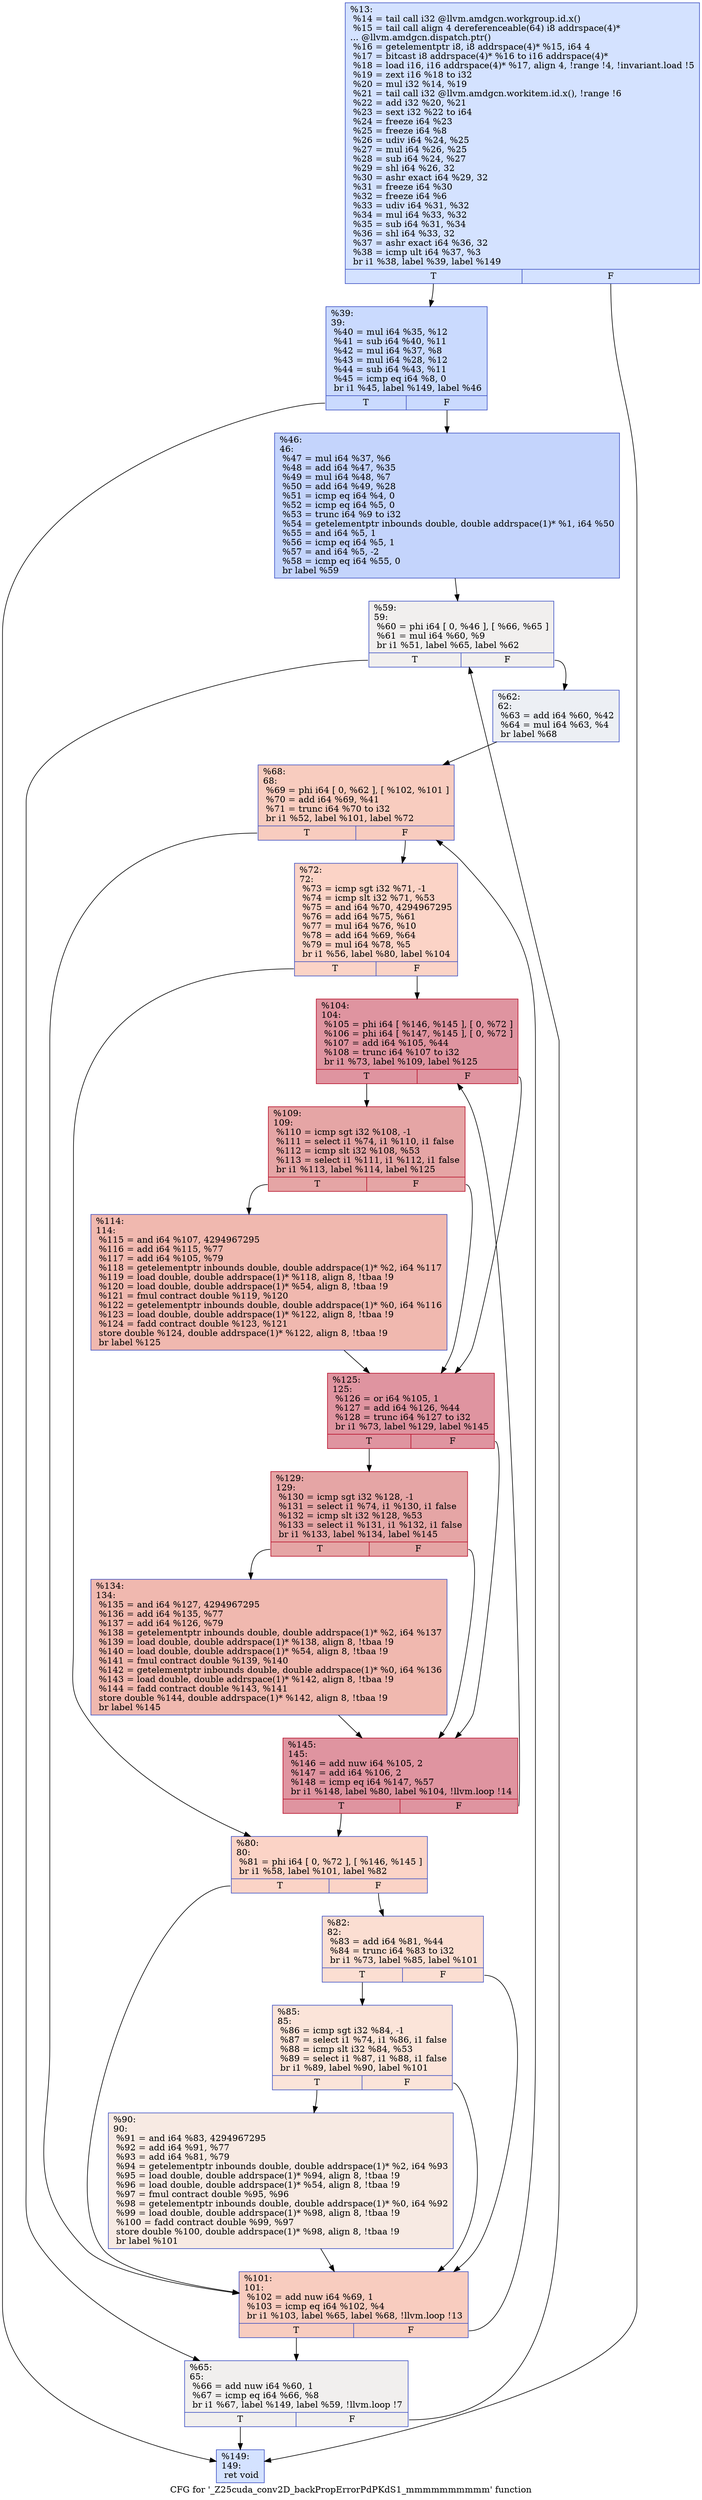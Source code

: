 digraph "CFG for '_Z25cuda_conv2D_backPropErrorPdPKdS1_mmmmmmmmmm' function" {
	label="CFG for '_Z25cuda_conv2D_backPropErrorPdPKdS1_mmmmmmmmmm' function";

	Node0x4cfca10 [shape=record,color="#3d50c3ff", style=filled, fillcolor="#9ebeff70",label="{%13:\l  %14 = tail call i32 @llvm.amdgcn.workgroup.id.x()\l  %15 = tail call align 4 dereferenceable(64) i8 addrspace(4)*\l... @llvm.amdgcn.dispatch.ptr()\l  %16 = getelementptr i8, i8 addrspace(4)* %15, i64 4\l  %17 = bitcast i8 addrspace(4)* %16 to i16 addrspace(4)*\l  %18 = load i16, i16 addrspace(4)* %17, align 4, !range !4, !invariant.load !5\l  %19 = zext i16 %18 to i32\l  %20 = mul i32 %14, %19\l  %21 = tail call i32 @llvm.amdgcn.workitem.id.x(), !range !6\l  %22 = add i32 %20, %21\l  %23 = sext i32 %22 to i64\l  %24 = freeze i64 %23\l  %25 = freeze i64 %8\l  %26 = udiv i64 %24, %25\l  %27 = mul i64 %26, %25\l  %28 = sub i64 %24, %27\l  %29 = shl i64 %26, 32\l  %30 = ashr exact i64 %29, 32\l  %31 = freeze i64 %30\l  %32 = freeze i64 %6\l  %33 = udiv i64 %31, %32\l  %34 = mul i64 %33, %32\l  %35 = sub i64 %31, %34\l  %36 = shl i64 %33, 32\l  %37 = ashr exact i64 %36, 32\l  %38 = icmp ult i64 %37, %3\l  br i1 %38, label %39, label %149\l|{<s0>T|<s1>F}}"];
	Node0x4cfca10:s0 -> Node0x4cfe450;
	Node0x4cfca10:s1 -> Node0x4d00170;
	Node0x4cfe450 [shape=record,color="#3d50c3ff", style=filled, fillcolor="#88abfd70",label="{%39:\l39:                                               \l  %40 = mul i64 %35, %12\l  %41 = sub i64 %40, %11\l  %42 = mul i64 %37, %8\l  %43 = mul i64 %28, %12\l  %44 = sub i64 %43, %11\l  %45 = icmp eq i64 %8, 0\l  br i1 %45, label %149, label %46\l|{<s0>T|<s1>F}}"];
	Node0x4cfe450:s0 -> Node0x4d00170;
	Node0x4cfe450:s1 -> Node0x4d00610;
	Node0x4d00610 [shape=record,color="#3d50c3ff", style=filled, fillcolor="#7a9df870",label="{%46:\l46:                                               \l  %47 = mul i64 %37, %6\l  %48 = add i64 %47, %35\l  %49 = mul i64 %48, %7\l  %50 = add i64 %49, %28\l  %51 = icmp eq i64 %4, 0\l  %52 = icmp eq i64 %5, 0\l  %53 = trunc i64 %9 to i32\l  %54 = getelementptr inbounds double, double addrspace(1)* %1, i64 %50\l  %55 = and i64 %5, 1\l  %56 = icmp eq i64 %5, 1\l  %57 = and i64 %5, -2\l  %58 = icmp eq i64 %55, 0\l  br label %59\l}"];
	Node0x4d00610 -> Node0x4d00e20;
	Node0x4d00e20 [shape=record,color="#3d50c3ff", style=filled, fillcolor="#e0dbd870",label="{%59:\l59:                                               \l  %60 = phi i64 [ 0, %46 ], [ %66, %65 ]\l  %61 = mul i64 %60, %9\l  br i1 %51, label %65, label %62\l|{<s0>T|<s1>F}}"];
	Node0x4d00e20:s0 -> Node0x4d00f10;
	Node0x4d00e20:s1 -> Node0x4d010e0;
	Node0x4d010e0 [shape=record,color="#3d50c3ff", style=filled, fillcolor="#d4dbe670",label="{%62:\l62:                                               \l  %63 = add i64 %60, %42\l  %64 = mul i64 %63, %4\l  br label %68\l}"];
	Node0x4d010e0 -> Node0x4cffc50;
	Node0x4d00f10 [shape=record,color="#3d50c3ff", style=filled, fillcolor="#e0dbd870",label="{%65:\l65:                                               \l  %66 = add nuw i64 %60, 1\l  %67 = icmp eq i64 %66, %8\l  br i1 %67, label %149, label %59, !llvm.loop !7\l|{<s0>T|<s1>F}}"];
	Node0x4d00f10:s0 -> Node0x4d00170;
	Node0x4d00f10:s1 -> Node0x4d00e20;
	Node0x4cffc50 [shape=record,color="#3d50c3ff", style=filled, fillcolor="#f08b6e70",label="{%68:\l68:                                               \l  %69 = phi i64 [ 0, %62 ], [ %102, %101 ]\l  %70 = add i64 %69, %41\l  %71 = trunc i64 %70 to i32\l  br i1 %52, label %101, label %72\l|{<s0>T|<s1>F}}"];
	Node0x4cffc50:s0 -> Node0x4d018c0;
	Node0x4cffc50:s1 -> Node0x4d01b00;
	Node0x4d01b00 [shape=record,color="#3d50c3ff", style=filled, fillcolor="#f59c7d70",label="{%72:\l72:                                               \l  %73 = icmp sgt i32 %71, -1\l  %74 = icmp slt i32 %71, %53\l  %75 = and i64 %70, 4294967295\l  %76 = add i64 %75, %61\l  %77 = mul i64 %76, %10\l  %78 = add i64 %69, %64\l  %79 = mul i64 %78, %5\l  br i1 %56, label %80, label %104\l|{<s0>T|<s1>F}}"];
	Node0x4d01b00:s0 -> Node0x4d02060;
	Node0x4d01b00:s1 -> Node0x4d020b0;
	Node0x4d02060 [shape=record,color="#3d50c3ff", style=filled, fillcolor="#f59c7d70",label="{%80:\l80:                                               \l  %81 = phi i64 [ 0, %72 ], [ %146, %145 ]\l  br i1 %58, label %101, label %82\l|{<s0>T|<s1>F}}"];
	Node0x4d02060:s0 -> Node0x4d018c0;
	Node0x4d02060:s1 -> Node0x4d02360;
	Node0x4d02360 [shape=record,color="#3d50c3ff", style=filled, fillcolor="#f7b59970",label="{%82:\l82:                                               \l  %83 = add i64 %81, %44\l  %84 = trunc i64 %83 to i32\l  br i1 %73, label %85, label %101\l|{<s0>T|<s1>F}}"];
	Node0x4d02360:s0 -> Node0x4d025a0;
	Node0x4d02360:s1 -> Node0x4d018c0;
	Node0x4d025a0 [shape=record,color="#3d50c3ff", style=filled, fillcolor="#f5c1a970",label="{%85:\l85:                                               \l  %86 = icmp sgt i32 %84, -1\l  %87 = select i1 %74, i1 %86, i1 false\l  %88 = icmp slt i32 %84, %53\l  %89 = select i1 %87, i1 %88, i1 false\l  br i1 %89, label %90, label %101\l|{<s0>T|<s1>F}}"];
	Node0x4d025a0:s0 -> Node0x4d02950;
	Node0x4d025a0:s1 -> Node0x4d018c0;
	Node0x4d02950 [shape=record,color="#3d50c3ff", style=filled, fillcolor="#eed0c070",label="{%90:\l90:                                               \l  %91 = and i64 %83, 4294967295\l  %92 = add i64 %91, %77\l  %93 = add i64 %81, %79\l  %94 = getelementptr inbounds double, double addrspace(1)* %2, i64 %93\l  %95 = load double, double addrspace(1)* %94, align 8, !tbaa !9\l  %96 = load double, double addrspace(1)* %54, align 8, !tbaa !9\l  %97 = fmul contract double %95, %96\l  %98 = getelementptr inbounds double, double addrspace(1)* %0, i64 %92\l  %99 = load double, double addrspace(1)* %98, align 8, !tbaa !9\l  %100 = fadd contract double %99, %97\l  store double %100, double addrspace(1)* %98, align 8, !tbaa !9\l  br label %101\l}"];
	Node0x4d02950 -> Node0x4d018c0;
	Node0x4d018c0 [shape=record,color="#3d50c3ff", style=filled, fillcolor="#f08b6e70",label="{%101:\l101:                                              \l  %102 = add nuw i64 %69, 1\l  %103 = icmp eq i64 %102, %4\l  br i1 %103, label %65, label %68, !llvm.loop !13\l|{<s0>T|<s1>F}}"];
	Node0x4d018c0:s0 -> Node0x4d00f10;
	Node0x4d018c0:s1 -> Node0x4cffc50;
	Node0x4d020b0 [shape=record,color="#b70d28ff", style=filled, fillcolor="#b70d2870",label="{%104:\l104:                                              \l  %105 = phi i64 [ %146, %145 ], [ 0, %72 ]\l  %106 = phi i64 [ %147, %145 ], [ 0, %72 ]\l  %107 = add i64 %105, %44\l  %108 = trunc i64 %107 to i32\l  br i1 %73, label %109, label %125\l|{<s0>T|<s1>F}}"];
	Node0x4d020b0:s0 -> Node0x4d03ce0;
	Node0x4d020b0:s1 -> Node0x4d03d70;
	Node0x4d03ce0 [shape=record,color="#b70d28ff", style=filled, fillcolor="#c5333470",label="{%109:\l109:                                              \l  %110 = icmp sgt i32 %108, -1\l  %111 = select i1 %74, i1 %110, i1 false\l  %112 = icmp slt i32 %108, %53\l  %113 = select i1 %111, i1 %112, i1 false\l  br i1 %113, label %114, label %125\l|{<s0>T|<s1>F}}"];
	Node0x4d03ce0:s0 -> Node0x4d04130;
	Node0x4d03ce0:s1 -> Node0x4d03d70;
	Node0x4d04130 [shape=record,color="#3d50c3ff", style=filled, fillcolor="#dc5d4a70",label="{%114:\l114:                                              \l  %115 = and i64 %107, 4294967295\l  %116 = add i64 %115, %77\l  %117 = add i64 %105, %79\l  %118 = getelementptr inbounds double, double addrspace(1)* %2, i64 %117\l  %119 = load double, double addrspace(1)* %118, align 8, !tbaa !9\l  %120 = load double, double addrspace(1)* %54, align 8, !tbaa !9\l  %121 = fmul contract double %119, %120\l  %122 = getelementptr inbounds double, double addrspace(1)* %0, i64 %116\l  %123 = load double, double addrspace(1)* %122, align 8, !tbaa !9\l  %124 = fadd contract double %123, %121\l  store double %124, double addrspace(1)* %122, align 8, !tbaa !9\l  br label %125\l}"];
	Node0x4d04130 -> Node0x4d03d70;
	Node0x4d03d70 [shape=record,color="#b70d28ff", style=filled, fillcolor="#b70d2870",label="{%125:\l125:                                              \l  %126 = or i64 %105, 1\l  %127 = add i64 %126, %44\l  %128 = trunc i64 %127 to i32\l  br i1 %73, label %129, label %145\l|{<s0>T|<s1>F}}"];
	Node0x4d03d70:s0 -> Node0x4d01340;
	Node0x4d03d70:s1 -> Node0x4d02220;
	Node0x4d01340 [shape=record,color="#b70d28ff", style=filled, fillcolor="#c5333470",label="{%129:\l129:                                              \l  %130 = icmp sgt i32 %128, -1\l  %131 = select i1 %74, i1 %130, i1 false\l  %132 = icmp slt i32 %128, %53\l  %133 = select i1 %131, i1 %132, i1 false\l  br i1 %133, label %134, label %145\l|{<s0>T|<s1>F}}"];
	Node0x4d01340:s0 -> Node0x4d016c0;
	Node0x4d01340:s1 -> Node0x4d02220;
	Node0x4d016c0 [shape=record,color="#3d50c3ff", style=filled, fillcolor="#dc5d4a70",label="{%134:\l134:                                              \l  %135 = and i64 %127, 4294967295\l  %136 = add i64 %135, %77\l  %137 = add i64 %126, %79\l  %138 = getelementptr inbounds double, double addrspace(1)* %2, i64 %137\l  %139 = load double, double addrspace(1)* %138, align 8, !tbaa !9\l  %140 = load double, double addrspace(1)* %54, align 8, !tbaa !9\l  %141 = fmul contract double %139, %140\l  %142 = getelementptr inbounds double, double addrspace(1)* %0, i64 %136\l  %143 = load double, double addrspace(1)* %142, align 8, !tbaa !9\l  %144 = fadd contract double %143, %141\l  store double %144, double addrspace(1)* %142, align 8, !tbaa !9\l  br label %145\l}"];
	Node0x4d016c0 -> Node0x4d02220;
	Node0x4d02220 [shape=record,color="#b70d28ff", style=filled, fillcolor="#b70d2870",label="{%145:\l145:                                              \l  %146 = add nuw i64 %105, 2\l  %147 = add i64 %106, 2\l  %148 = icmp eq i64 %147, %57\l  br i1 %148, label %80, label %104, !llvm.loop !14\l|{<s0>T|<s1>F}}"];
	Node0x4d02220:s0 -> Node0x4d02060;
	Node0x4d02220:s1 -> Node0x4d020b0;
	Node0x4d00170 [shape=record,color="#3d50c3ff", style=filled, fillcolor="#9ebeff70",label="{%149:\l149:                                              \l  ret void\l}"];
}
